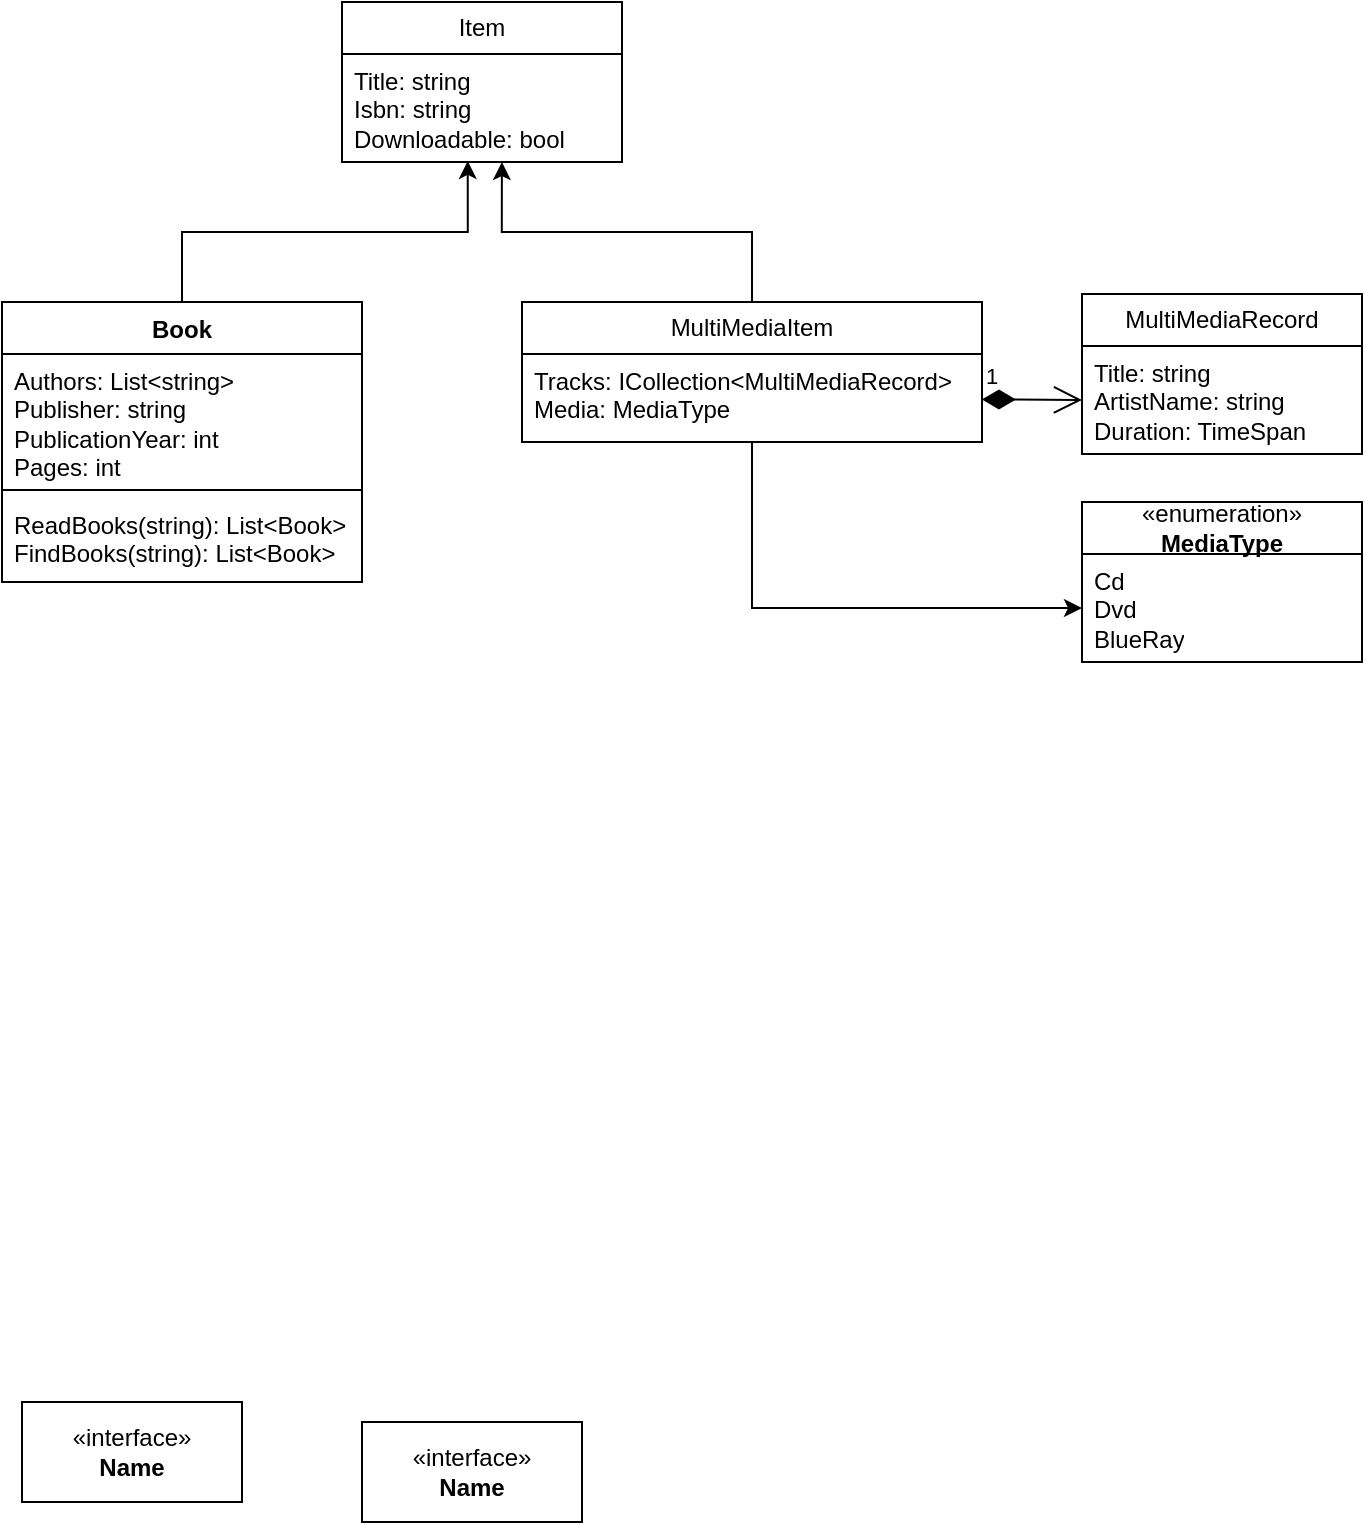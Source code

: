<mxfile version="22.1.7" type="device">
  <diagram name="Page-1" id="gKAN0PUI2KJV7dRPyy48">
    <mxGraphModel dx="903" dy="437" grid="1" gridSize="10" guides="1" tooltips="1" connect="1" arrows="1" fold="1" page="1" pageScale="1" pageWidth="850" pageHeight="1100" math="0" shadow="0">
      <root>
        <mxCell id="0" />
        <mxCell id="1" parent="0" />
        <mxCell id="UM5maLKAQYDsUXeNkmRD-11" value="Book" style="swimlane;fontStyle=1;align=center;verticalAlign=top;childLayout=stackLayout;horizontal=1;startSize=26;horizontalStack=0;resizeParent=1;resizeParentMax=0;resizeLast=0;collapsible=1;marginBottom=0;whiteSpace=wrap;html=1;" vertex="1" parent="1">
          <mxGeometry x="80" y="170" width="180" height="140" as="geometry" />
        </mxCell>
        <mxCell id="UM5maLKAQYDsUXeNkmRD-12" value="Authors: List&amp;lt;string&amp;gt;&lt;br&gt;Publisher: string&lt;br&gt;PublicationYear: int&lt;br&gt;Pages: int" style="text;strokeColor=none;fillColor=none;align=left;verticalAlign=top;spacingLeft=4;spacingRight=4;overflow=hidden;rotatable=0;points=[[0,0.5],[1,0.5]];portConstraint=eastwest;whiteSpace=wrap;html=1;" vertex="1" parent="UM5maLKAQYDsUXeNkmRD-11">
          <mxGeometry y="26" width="180" height="64" as="geometry" />
        </mxCell>
        <mxCell id="UM5maLKAQYDsUXeNkmRD-13" value="" style="line;strokeWidth=1;fillColor=none;align=left;verticalAlign=middle;spacingTop=-1;spacingLeft=3;spacingRight=3;rotatable=0;labelPosition=right;points=[];portConstraint=eastwest;strokeColor=inherit;" vertex="1" parent="UM5maLKAQYDsUXeNkmRD-11">
          <mxGeometry y="90" width="180" height="8" as="geometry" />
        </mxCell>
        <mxCell id="UM5maLKAQYDsUXeNkmRD-14" value="ReadBooks(string): List&amp;lt;Book&amp;gt;&lt;br&gt;FindBooks(string): List&amp;lt;Book&amp;gt;" style="text;strokeColor=none;fillColor=none;align=left;verticalAlign=top;spacingLeft=4;spacingRight=4;overflow=hidden;rotatable=0;points=[[0,0.5],[1,0.5]];portConstraint=eastwest;whiteSpace=wrap;html=1;" vertex="1" parent="UM5maLKAQYDsUXeNkmRD-11">
          <mxGeometry y="98" width="180" height="42" as="geometry" />
        </mxCell>
        <mxCell id="UM5maLKAQYDsUXeNkmRD-15" value="Item" style="swimlane;fontStyle=0;childLayout=stackLayout;horizontal=1;startSize=26;fillColor=none;horizontalStack=0;resizeParent=1;resizeParentMax=0;resizeLast=0;collapsible=1;marginBottom=0;whiteSpace=wrap;html=1;" vertex="1" parent="1">
          <mxGeometry x="250" y="20" width="140" height="80" as="geometry" />
        </mxCell>
        <mxCell id="UM5maLKAQYDsUXeNkmRD-16" value="Title: string&lt;br style=&quot;border-color: var(--border-color);&quot;&gt;Isbn: string&lt;br&gt;Downloadable: bool" style="text;strokeColor=none;fillColor=none;align=left;verticalAlign=top;spacingLeft=4;spacingRight=4;overflow=hidden;rotatable=0;points=[[0,0.5],[1,0.5]];portConstraint=eastwest;whiteSpace=wrap;html=1;" vertex="1" parent="UM5maLKAQYDsUXeNkmRD-15">
          <mxGeometry y="26" width="140" height="54" as="geometry" />
        </mxCell>
        <mxCell id="UM5maLKAQYDsUXeNkmRD-38" style="edgeStyle=orthogonalEdgeStyle;rounded=0;orthogonalLoop=1;jettySize=auto;html=1;entryX=0;entryY=0.5;entryDx=0;entryDy=0;" edge="1" parent="1" source="UM5maLKAQYDsUXeNkmRD-19" target="UM5maLKAQYDsUXeNkmRD-34">
          <mxGeometry relative="1" as="geometry" />
        </mxCell>
        <mxCell id="UM5maLKAQYDsUXeNkmRD-19" value="MultiMediaItem" style="swimlane;fontStyle=0;childLayout=stackLayout;horizontal=1;startSize=26;fillColor=none;horizontalStack=0;resizeParent=1;resizeParentMax=0;resizeLast=0;collapsible=1;marginBottom=0;whiteSpace=wrap;html=1;" vertex="1" parent="1">
          <mxGeometry x="340" y="170" width="230" height="70" as="geometry" />
        </mxCell>
        <mxCell id="UM5maLKAQYDsUXeNkmRD-20" value="Tracks:&amp;nbsp;ICollection&amp;lt;MultiMediaRecord&amp;gt;&lt;br&gt;Media:&amp;nbsp;MediaType" style="text;strokeColor=none;fillColor=none;align=left;verticalAlign=top;spacingLeft=4;spacingRight=4;overflow=hidden;rotatable=0;points=[[0,0.5],[1,0.5]];portConstraint=eastwest;whiteSpace=wrap;html=1;" vertex="1" parent="UM5maLKAQYDsUXeNkmRD-19">
          <mxGeometry y="26" width="230" height="44" as="geometry" />
        </mxCell>
        <mxCell id="UM5maLKAQYDsUXeNkmRD-23" value="MultiMediaRecord" style="swimlane;fontStyle=0;childLayout=stackLayout;horizontal=1;startSize=26;fillColor=none;horizontalStack=0;resizeParent=1;resizeParentMax=0;resizeLast=0;collapsible=1;marginBottom=0;whiteSpace=wrap;html=1;" vertex="1" parent="1">
          <mxGeometry x="620" y="166" width="140" height="80" as="geometry" />
        </mxCell>
        <mxCell id="UM5maLKAQYDsUXeNkmRD-24" value="Title: string&lt;br&gt;ArtistName: string&lt;br&gt;Duration: TimeSpan" style="text;strokeColor=none;fillColor=none;align=left;verticalAlign=top;spacingLeft=4;spacingRight=4;overflow=hidden;rotatable=0;points=[[0,0.5],[1,0.5]];portConstraint=eastwest;whiteSpace=wrap;html=1;" vertex="1" parent="UM5maLKAQYDsUXeNkmRD-23">
          <mxGeometry y="26" width="140" height="54" as="geometry" />
        </mxCell>
        <mxCell id="UM5maLKAQYDsUXeNkmRD-26" value="1" style="endArrow=open;html=1;endSize=12;startArrow=diamondThin;startSize=14;startFill=1;align=left;verticalAlign=bottom;rounded=0;entryX=0;entryY=0.5;entryDx=0;entryDy=0;" edge="1" parent="1" source="UM5maLKAQYDsUXeNkmRD-20" target="UM5maLKAQYDsUXeNkmRD-24">
          <mxGeometry x="-1" y="3" relative="1" as="geometry">
            <mxPoint x="580" y="350" as="sourcePoint" />
            <mxPoint x="740" y="350" as="targetPoint" />
          </mxGeometry>
        </mxCell>
        <mxCell id="UM5maLKAQYDsUXeNkmRD-27" style="edgeStyle=orthogonalEdgeStyle;rounded=0;orthogonalLoop=1;jettySize=auto;html=1;entryX=0.449;entryY=0.99;entryDx=0;entryDy=0;entryPerimeter=0;" edge="1" parent="1" source="UM5maLKAQYDsUXeNkmRD-11" target="UM5maLKAQYDsUXeNkmRD-16">
          <mxGeometry relative="1" as="geometry" />
        </mxCell>
        <mxCell id="UM5maLKAQYDsUXeNkmRD-31" value="&amp;laquo;interface&amp;raquo;&lt;br&gt;&lt;b&gt;Name&lt;/b&gt;" style="html=1;whiteSpace=wrap;" vertex="1" parent="1">
          <mxGeometry x="90" y="720" width="110" height="50" as="geometry" />
        </mxCell>
        <mxCell id="UM5maLKAQYDsUXeNkmRD-32" value="&amp;laquo;interface&amp;raquo;&lt;br&gt;&lt;b&gt;Name&lt;/b&gt;" style="html=1;whiteSpace=wrap;" vertex="1" parent="1">
          <mxGeometry x="260" y="730" width="110" height="50" as="geometry" />
        </mxCell>
        <mxCell id="UM5maLKAQYDsUXeNkmRD-33" value="«enumeration»&lt;br style=&quot;border-color: var(--border-color);&quot;&gt;&lt;b style=&quot;border-color: var(--border-color);&quot;&gt;MediaType&lt;/b&gt;" style="swimlane;fontStyle=0;childLayout=stackLayout;horizontal=1;startSize=26;fillColor=none;horizontalStack=0;resizeParent=1;resizeParentMax=0;resizeLast=0;collapsible=1;marginBottom=0;whiteSpace=wrap;html=1;" vertex="1" parent="1">
          <mxGeometry x="620" y="270" width="140" height="80" as="geometry" />
        </mxCell>
        <mxCell id="UM5maLKAQYDsUXeNkmRD-34" value="Cd&lt;br&gt;Dvd&lt;br&gt;BlueRay" style="text;strokeColor=none;fillColor=none;align=left;verticalAlign=top;spacingLeft=4;spacingRight=4;overflow=hidden;rotatable=0;points=[[0,0.5],[1,0.5]];portConstraint=eastwest;whiteSpace=wrap;html=1;" vertex="1" parent="UM5maLKAQYDsUXeNkmRD-33">
          <mxGeometry y="26" width="140" height="54" as="geometry" />
        </mxCell>
        <mxCell id="UM5maLKAQYDsUXeNkmRD-39" style="edgeStyle=orthogonalEdgeStyle;rounded=0;orthogonalLoop=1;jettySize=auto;html=1;entryX=0.571;entryY=1;entryDx=0;entryDy=0;entryPerimeter=0;" edge="1" parent="1" source="UM5maLKAQYDsUXeNkmRD-19" target="UM5maLKAQYDsUXeNkmRD-16">
          <mxGeometry relative="1" as="geometry" />
        </mxCell>
      </root>
    </mxGraphModel>
  </diagram>
</mxfile>
